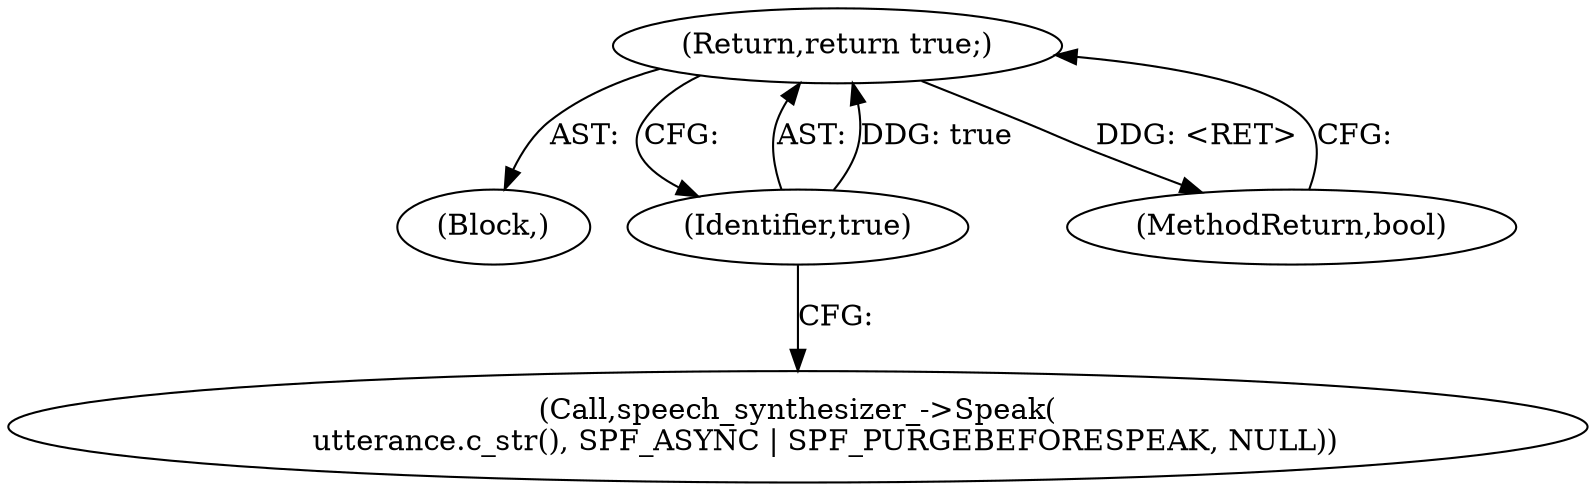 digraph "1_Chrome_c63f2b7fe4fe2977f858a8e36d5f48db17eff2e7_29@del" {
"1000147" [label="(Return,return true;)"];
"1000148" [label="(Identifier,true)"];
"1000107" [label="(Block,)"];
"1000147" [label="(Return,return true;)"];
"1000148" [label="(Identifier,true)"];
"1000149" [label="(MethodReturn,bool)"];
"1000141" [label="(Call,speech_synthesizer_->Speak(\n      utterance.c_str(), SPF_ASYNC | SPF_PURGEBEFORESPEAK, NULL))"];
"1000147" -> "1000107"  [label="AST: "];
"1000147" -> "1000148"  [label="CFG: "];
"1000148" -> "1000147"  [label="AST: "];
"1000149" -> "1000147"  [label="CFG: "];
"1000147" -> "1000149"  [label="DDG: <RET>"];
"1000148" -> "1000147"  [label="DDG: true"];
"1000148" -> "1000141"  [label="CFG: "];
}
